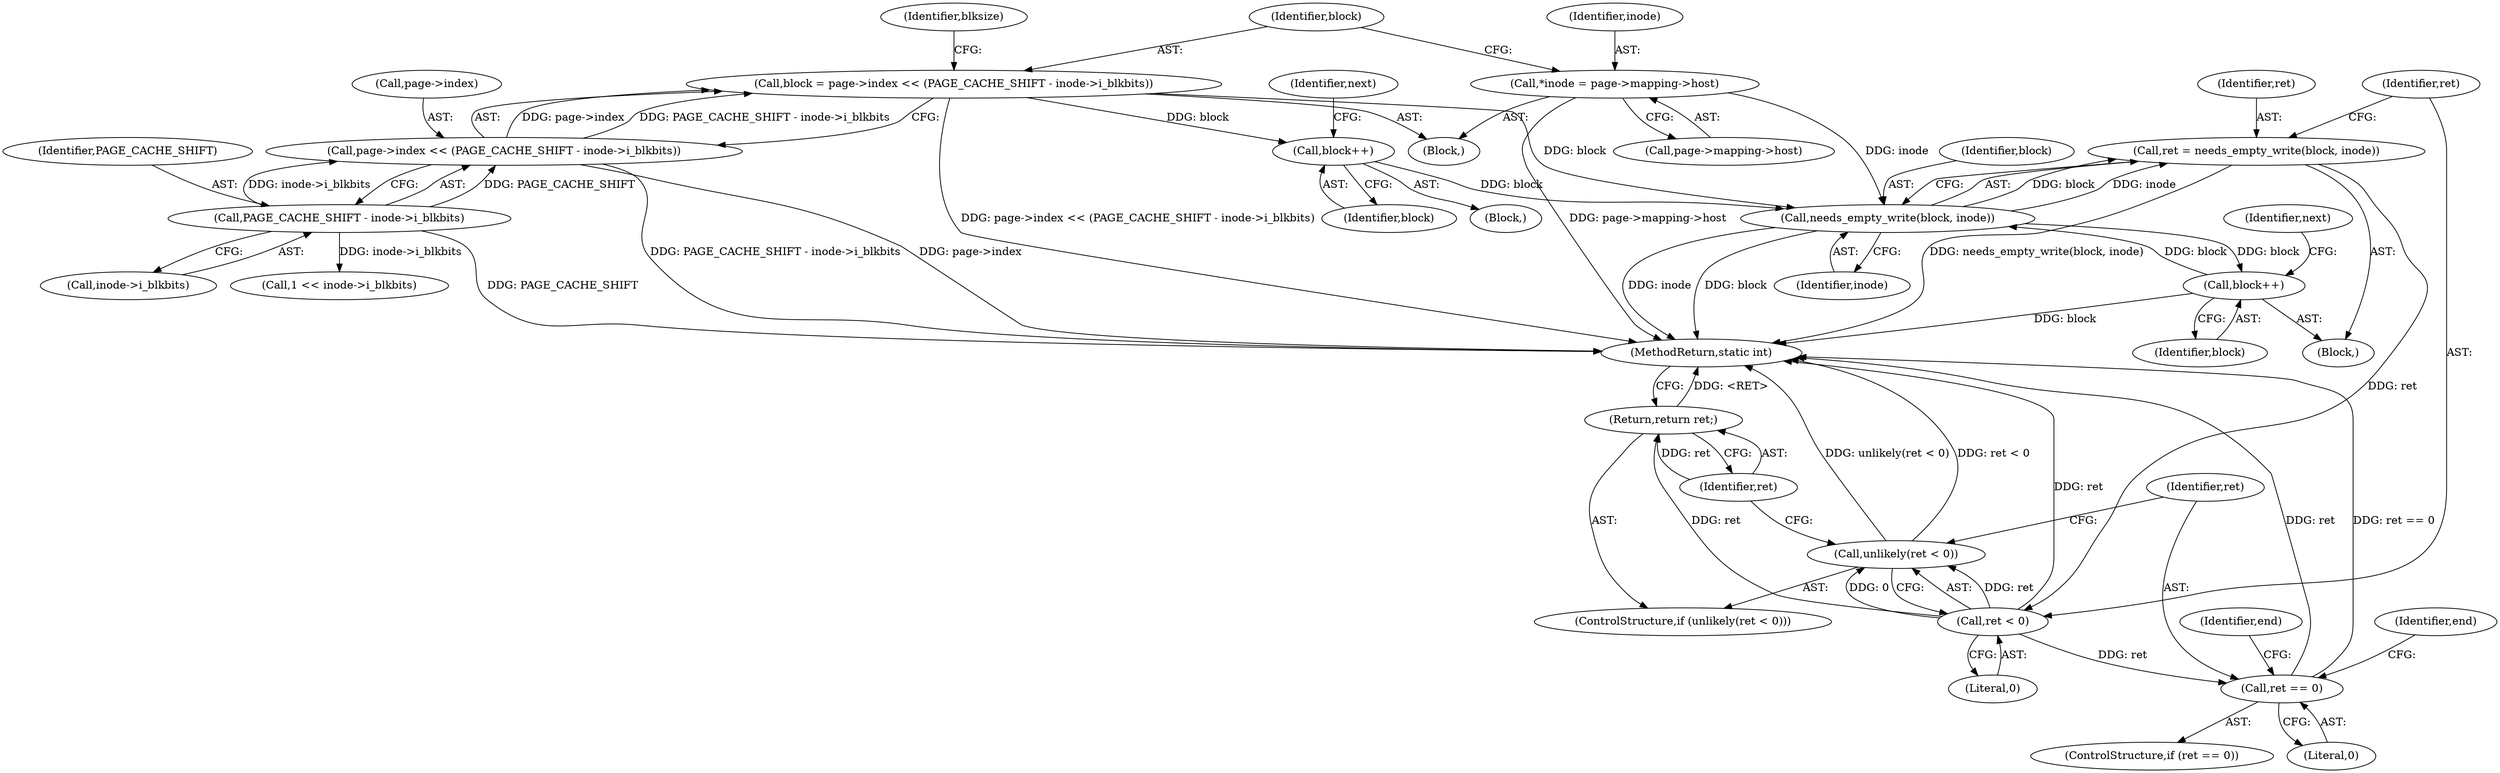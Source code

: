 digraph "1_linux_64dd153c83743af81f20924c6343652d731eeecb_4@API" {
"1000161" [label="(Call,ret = needs_empty_write(block, inode))"];
"1000163" [label="(Call,needs_empty_write(block, inode))"];
"1000151" [label="(Call,block++)"];
"1000119" [label="(Call,block = page->index << (PAGE_CACHE_SHIFT - inode->i_blkbits))"];
"1000121" [label="(Call,page->index << (PAGE_CACHE_SHIFT - inode->i_blkbits))"];
"1000125" [label="(Call,PAGE_CACHE_SHIFT - inode->i_blkbits)"];
"1000217" [label="(Call,block++)"];
"1000107" [label="(Call,*inode = page->mapping->host)"];
"1000168" [label="(Call,ret < 0)"];
"1000167" [label="(Call,unlikely(ret < 0))"];
"1000171" [label="(Return,return ret;)"];
"1000174" [label="(Call,ret == 0)"];
"1000133" [label="(Call,1 << inode->i_blkbits)"];
"1000173" [label="(ControlStructure,if (ret == 0))"];
"1000161" [label="(Call,ret = needs_empty_write(block, inode))"];
"1000220" [label="(Identifier,next)"];
"1000168" [label="(Call,ret < 0)"];
"1000218" [label="(Identifier,block)"];
"1000152" [label="(Identifier,block)"];
"1000253" [label="(MethodReturn,static int)"];
"1000125" [label="(Call,PAGE_CACHE_SHIFT - inode->i_blkbits)"];
"1000166" [label="(ControlStructure,if (unlikely(ret < 0)))"];
"1000164" [label="(Identifier,block)"];
"1000119" [label="(Call,block = page->index << (PAGE_CACHE_SHIFT - inode->i_blkbits))"];
"1000174" [label="(Call,ret == 0)"];
"1000120" [label="(Identifier,block)"];
"1000105" [label="(Block,)"];
"1000162" [label="(Identifier,ret)"];
"1000145" [label="(Identifier,next)"];
"1000217" [label="(Call,block++)"];
"1000171" [label="(Return,return ret;)"];
"1000157" [label="(Block,)"];
"1000127" [label="(Call,inode->i_blkbits)"];
"1000108" [label="(Identifier,inode)"];
"1000126" [label="(Identifier,PAGE_CACHE_SHIFT)"];
"1000176" [label="(Literal,0)"];
"1000107" [label="(Call,*inode = page->mapping->host)"];
"1000170" [label="(Literal,0)"];
"1000121" [label="(Call,page->index << (PAGE_CACHE_SHIFT - inode->i_blkbits))"];
"1000215" [label="(Identifier,end)"];
"1000175" [label="(Identifier,ret)"];
"1000163" [label="(Call,needs_empty_write(block, inode))"];
"1000109" [label="(Call,page->mapping->host)"];
"1000132" [label="(Identifier,blksize)"];
"1000122" [label="(Call,page->index)"];
"1000172" [label="(Identifier,ret)"];
"1000147" [label="(Block,)"];
"1000179" [label="(Identifier,end)"];
"1000167" [label="(Call,unlikely(ret < 0))"];
"1000151" [label="(Call,block++)"];
"1000169" [label="(Identifier,ret)"];
"1000165" [label="(Identifier,inode)"];
"1000161" -> "1000157"  [label="AST: "];
"1000161" -> "1000163"  [label="CFG: "];
"1000162" -> "1000161"  [label="AST: "];
"1000163" -> "1000161"  [label="AST: "];
"1000169" -> "1000161"  [label="CFG: "];
"1000161" -> "1000253"  [label="DDG: needs_empty_write(block, inode)"];
"1000163" -> "1000161"  [label="DDG: block"];
"1000163" -> "1000161"  [label="DDG: inode"];
"1000161" -> "1000168"  [label="DDG: ret"];
"1000163" -> "1000165"  [label="CFG: "];
"1000164" -> "1000163"  [label="AST: "];
"1000165" -> "1000163"  [label="AST: "];
"1000163" -> "1000253"  [label="DDG: block"];
"1000163" -> "1000253"  [label="DDG: inode"];
"1000151" -> "1000163"  [label="DDG: block"];
"1000217" -> "1000163"  [label="DDG: block"];
"1000119" -> "1000163"  [label="DDG: block"];
"1000107" -> "1000163"  [label="DDG: inode"];
"1000163" -> "1000217"  [label="DDG: block"];
"1000151" -> "1000147"  [label="AST: "];
"1000151" -> "1000152"  [label="CFG: "];
"1000152" -> "1000151"  [label="AST: "];
"1000145" -> "1000151"  [label="CFG: "];
"1000119" -> "1000151"  [label="DDG: block"];
"1000119" -> "1000105"  [label="AST: "];
"1000119" -> "1000121"  [label="CFG: "];
"1000120" -> "1000119"  [label="AST: "];
"1000121" -> "1000119"  [label="AST: "];
"1000132" -> "1000119"  [label="CFG: "];
"1000119" -> "1000253"  [label="DDG: page->index << (PAGE_CACHE_SHIFT - inode->i_blkbits)"];
"1000121" -> "1000119"  [label="DDG: page->index"];
"1000121" -> "1000119"  [label="DDG: PAGE_CACHE_SHIFT - inode->i_blkbits"];
"1000121" -> "1000125"  [label="CFG: "];
"1000122" -> "1000121"  [label="AST: "];
"1000125" -> "1000121"  [label="AST: "];
"1000121" -> "1000253"  [label="DDG: PAGE_CACHE_SHIFT - inode->i_blkbits"];
"1000121" -> "1000253"  [label="DDG: page->index"];
"1000125" -> "1000121"  [label="DDG: PAGE_CACHE_SHIFT"];
"1000125" -> "1000121"  [label="DDG: inode->i_blkbits"];
"1000125" -> "1000127"  [label="CFG: "];
"1000126" -> "1000125"  [label="AST: "];
"1000127" -> "1000125"  [label="AST: "];
"1000125" -> "1000253"  [label="DDG: PAGE_CACHE_SHIFT"];
"1000125" -> "1000133"  [label="DDG: inode->i_blkbits"];
"1000217" -> "1000157"  [label="AST: "];
"1000217" -> "1000218"  [label="CFG: "];
"1000218" -> "1000217"  [label="AST: "];
"1000220" -> "1000217"  [label="CFG: "];
"1000217" -> "1000253"  [label="DDG: block"];
"1000107" -> "1000105"  [label="AST: "];
"1000107" -> "1000109"  [label="CFG: "];
"1000108" -> "1000107"  [label="AST: "];
"1000109" -> "1000107"  [label="AST: "];
"1000120" -> "1000107"  [label="CFG: "];
"1000107" -> "1000253"  [label="DDG: page->mapping->host"];
"1000168" -> "1000167"  [label="AST: "];
"1000168" -> "1000170"  [label="CFG: "];
"1000169" -> "1000168"  [label="AST: "];
"1000170" -> "1000168"  [label="AST: "];
"1000167" -> "1000168"  [label="CFG: "];
"1000168" -> "1000253"  [label="DDG: ret"];
"1000168" -> "1000167"  [label="DDG: ret"];
"1000168" -> "1000167"  [label="DDG: 0"];
"1000168" -> "1000171"  [label="DDG: ret"];
"1000168" -> "1000174"  [label="DDG: ret"];
"1000167" -> "1000166"  [label="AST: "];
"1000172" -> "1000167"  [label="CFG: "];
"1000175" -> "1000167"  [label="CFG: "];
"1000167" -> "1000253"  [label="DDG: ret < 0"];
"1000167" -> "1000253"  [label="DDG: unlikely(ret < 0)"];
"1000171" -> "1000166"  [label="AST: "];
"1000171" -> "1000172"  [label="CFG: "];
"1000172" -> "1000171"  [label="AST: "];
"1000253" -> "1000171"  [label="CFG: "];
"1000171" -> "1000253"  [label="DDG: <RET>"];
"1000172" -> "1000171"  [label="DDG: ret"];
"1000174" -> "1000173"  [label="AST: "];
"1000174" -> "1000176"  [label="CFG: "];
"1000175" -> "1000174"  [label="AST: "];
"1000176" -> "1000174"  [label="AST: "];
"1000179" -> "1000174"  [label="CFG: "];
"1000215" -> "1000174"  [label="CFG: "];
"1000174" -> "1000253"  [label="DDG: ret == 0"];
"1000174" -> "1000253"  [label="DDG: ret"];
}
